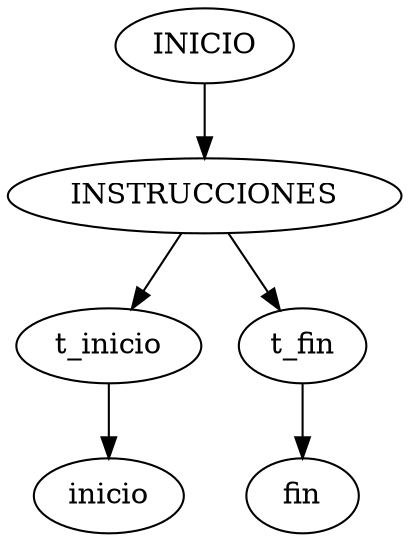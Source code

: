 digraph G{
"node773853243" [ label = "INICIO",];
"node816589858" [ label = "INSTRUCCIONES",];
"node1287706299" [ label = "t_inicio",];
"node428930654" [ label = "inicio",];
"node1287706299" -> "node428930654" [ label = "",];
"node816589858" -> "node1287706299" [ label = "",];
"node933207199" [ label = "t_fin",];
"node1711504242" [ label = "fin",];
"node933207199" -> "node1711504242" [ label = "",];
"node816589858" -> "node933207199" [ label = "",];
"node773853243" -> "node816589858" [ label = "",];
}